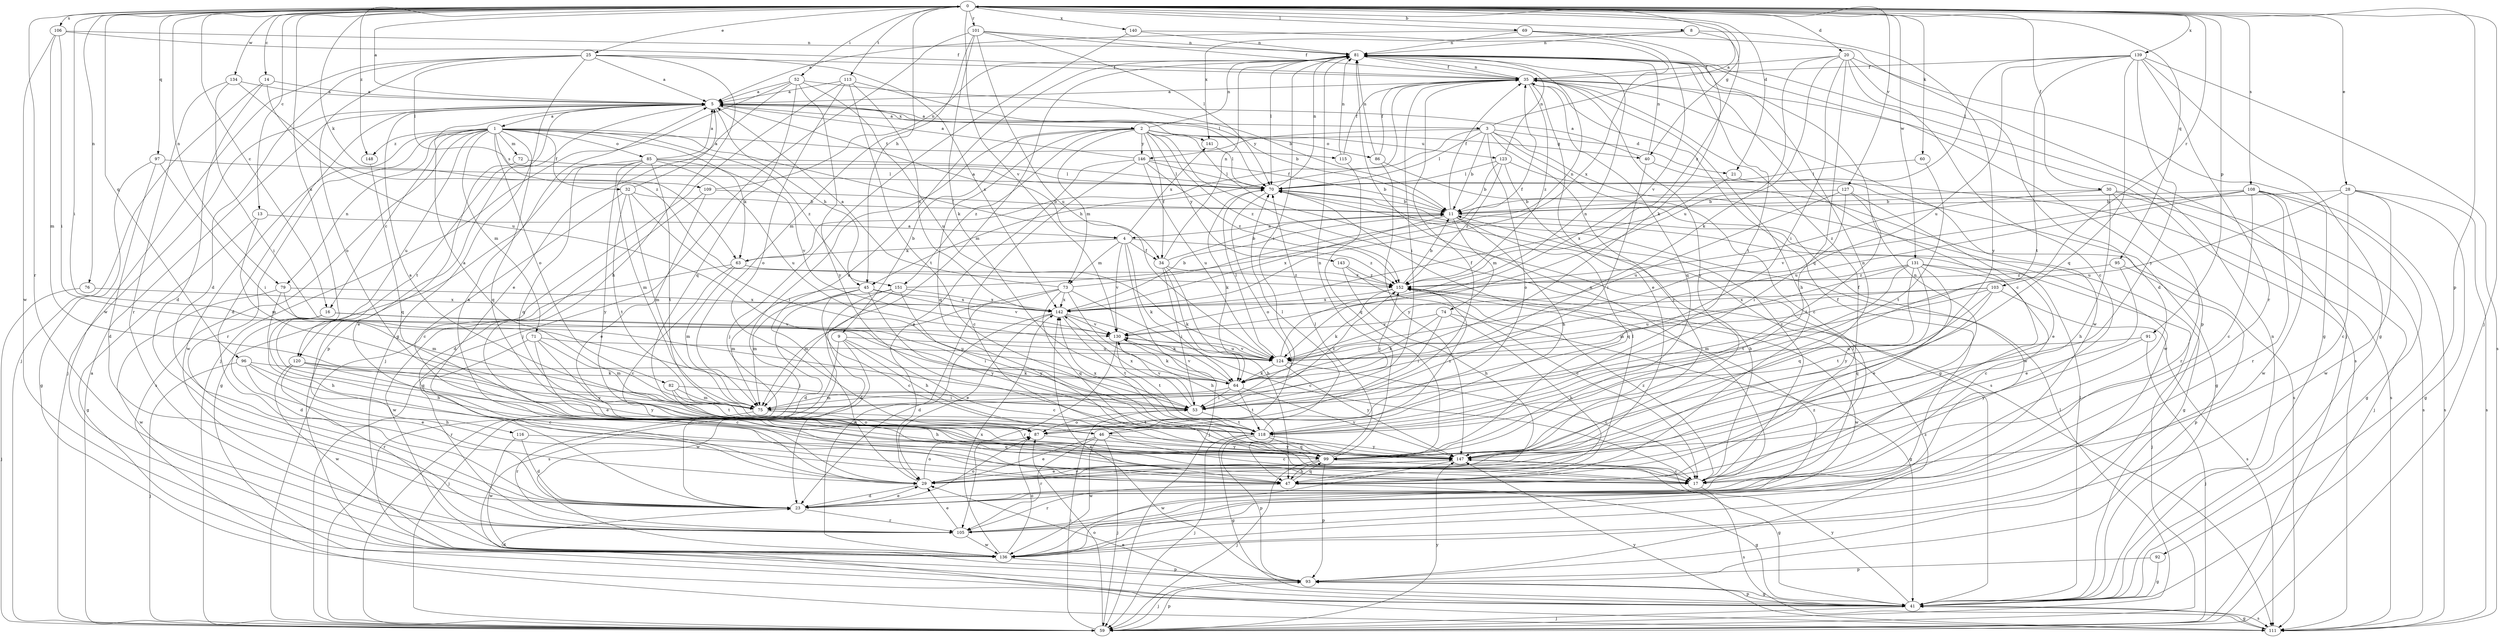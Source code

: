 strict digraph  {
0;
1;
2;
3;
4;
5;
8;
9;
11;
13;
14;
16;
17;
20;
21;
23;
25;
28;
29;
30;
32;
34;
35;
40;
41;
45;
46;
47;
52;
53;
59;
60;
63;
64;
69;
70;
71;
72;
73;
74;
75;
76;
79;
81;
82;
85;
86;
87;
91;
92;
93;
95;
96;
97;
99;
101;
103;
105;
106;
108;
109;
111;
113;
115;
116;
118;
120;
123;
124;
127;
130;
131;
134;
136;
139;
140;
141;
142;
143;
146;
147;
148;
151;
152;
0 -> 8  [label=b];
0 -> 13  [label=c];
0 -> 14  [label=c];
0 -> 16  [label=c];
0 -> 20  [label=d];
0 -> 21  [label=d];
0 -> 25  [label=e];
0 -> 28  [label=e];
0 -> 30  [label=f];
0 -> 40  [label=g];
0 -> 45  [label=h];
0 -> 52  [label=i];
0 -> 53  [label=i];
0 -> 59  [label=j];
0 -> 60  [label=k];
0 -> 63  [label=k];
0 -> 69  [label=l];
0 -> 76  [label=n];
0 -> 79  [label=n];
0 -> 91  [label=p];
0 -> 92  [label=p];
0 -> 95  [label=q];
0 -> 96  [label=q];
0 -> 97  [label=q];
0 -> 101  [label=r];
0 -> 103  [label=r];
0 -> 105  [label=r];
0 -> 106  [label=s];
0 -> 108  [label=s];
0 -> 113  [label=t];
0 -> 120  [label=u];
0 -> 127  [label=v];
0 -> 130  [label=v];
0 -> 131  [label=w];
0 -> 134  [label=w];
0 -> 139  [label=x];
0 -> 140  [label=x];
0 -> 148  [label=z];
1 -> 16  [label=c];
1 -> 32  [label=f];
1 -> 34  [label=f];
1 -> 63  [label=k];
1 -> 71  [label=m];
1 -> 72  [label=m];
1 -> 79  [label=n];
1 -> 82  [label=o];
1 -> 85  [label=o];
1 -> 99  [label=q];
1 -> 105  [label=r];
1 -> 109  [label=s];
1 -> 111  [label=s];
1 -> 115  [label=t];
1 -> 120  [label=u];
1 -> 136  [label=w];
1 -> 148  [label=z];
1 -> 151  [label=z];
2 -> 9  [label=b];
2 -> 34  [label=f];
2 -> 40  [label=g];
2 -> 41  [label=g];
2 -> 59  [label=j];
2 -> 73  [label=m];
2 -> 81  [label=n];
2 -> 86  [label=o];
2 -> 99  [label=q];
2 -> 111  [label=s];
2 -> 123  [label=u];
2 -> 143  [label=y];
2 -> 146  [label=y];
2 -> 151  [label=z];
2 -> 152  [label=z];
3 -> 0  [label=a];
3 -> 11  [label=b];
3 -> 17  [label=c];
3 -> 21  [label=d];
3 -> 45  [label=h];
3 -> 70  [label=l];
3 -> 87  [label=o];
3 -> 136  [label=w];
3 -> 146  [label=y];
3 -> 147  [label=y];
4 -> 34  [label=f];
4 -> 59  [label=j];
4 -> 63  [label=k];
4 -> 64  [label=k];
4 -> 73  [label=m];
4 -> 130  [label=v];
4 -> 141  [label=x];
4 -> 152  [label=z];
5 -> 0  [label=a];
5 -> 1  [label=a];
5 -> 2  [label=a];
5 -> 3  [label=a];
5 -> 4  [label=a];
5 -> 11  [label=b];
5 -> 23  [label=d];
5 -> 45  [label=h];
5 -> 59  [label=j];
5 -> 93  [label=p];
5 -> 116  [label=t];
5 -> 141  [label=x];
8 -> 81  [label=n];
8 -> 141  [label=x];
8 -> 147  [label=y];
8 -> 152  [label=z];
9 -> 17  [label=c];
9 -> 46  [label=h];
9 -> 59  [label=j];
9 -> 124  [label=u];
9 -> 136  [label=w];
11 -> 4  [label=a];
11 -> 35  [label=f];
11 -> 41  [label=g];
11 -> 46  [label=h];
11 -> 74  [label=m];
11 -> 99  [label=q];
11 -> 142  [label=x];
13 -> 4  [label=a];
13 -> 41  [label=g];
13 -> 75  [label=m];
14 -> 5  [label=a];
14 -> 23  [label=d];
14 -> 59  [label=j];
14 -> 124  [label=u];
16 -> 23  [label=d];
16 -> 47  [label=h];
16 -> 53  [label=i];
16 -> 99  [label=q];
16 -> 130  [label=v];
17 -> 11  [label=b];
17 -> 111  [label=s];
17 -> 152  [label=z];
20 -> 17  [label=c];
20 -> 23  [label=d];
20 -> 35  [label=f];
20 -> 41  [label=g];
20 -> 53  [label=i];
20 -> 64  [label=k];
20 -> 99  [label=q];
20 -> 124  [label=u];
21 -> 111  [label=s];
21 -> 142  [label=x];
23 -> 29  [label=e];
23 -> 35  [label=f];
23 -> 70  [label=l];
23 -> 81  [label=n];
23 -> 87  [label=o];
23 -> 105  [label=r];
25 -> 5  [label=a];
25 -> 23  [label=d];
25 -> 35  [label=f];
25 -> 41  [label=g];
25 -> 47  [label=h];
25 -> 70  [label=l];
25 -> 87  [label=o];
25 -> 136  [label=w];
25 -> 142  [label=x];
28 -> 11  [label=b];
28 -> 17  [label=c];
28 -> 41  [label=g];
28 -> 111  [label=s];
28 -> 124  [label=u];
28 -> 136  [label=w];
29 -> 23  [label=d];
29 -> 81  [label=n];
29 -> 87  [label=o];
29 -> 147  [label=y];
30 -> 11  [label=b];
30 -> 47  [label=h];
30 -> 59  [label=j];
30 -> 105  [label=r];
30 -> 111  [label=s];
30 -> 152  [label=z];
32 -> 5  [label=a];
32 -> 11  [label=b];
32 -> 17  [label=c];
32 -> 53  [label=i];
32 -> 75  [label=m];
32 -> 118  [label=t];
34 -> 11  [label=b];
34 -> 47  [label=h];
34 -> 53  [label=i];
34 -> 64  [label=k];
34 -> 81  [label=n];
34 -> 152  [label=z];
35 -> 5  [label=a];
35 -> 17  [label=c];
35 -> 29  [label=e];
35 -> 47  [label=h];
35 -> 53  [label=i];
35 -> 81  [label=n];
35 -> 99  [label=q];
35 -> 111  [label=s];
35 -> 136  [label=w];
35 -> 147  [label=y];
35 -> 152  [label=z];
40 -> 5  [label=a];
40 -> 41  [label=g];
40 -> 53  [label=i];
40 -> 81  [label=n];
41 -> 29  [label=e];
41 -> 59  [label=j];
41 -> 70  [label=l];
41 -> 81  [label=n];
41 -> 93  [label=p];
41 -> 111  [label=s];
41 -> 147  [label=y];
45 -> 17  [label=c];
45 -> 23  [label=d];
45 -> 75  [label=m];
45 -> 130  [label=v];
45 -> 142  [label=x];
45 -> 147  [label=y];
46 -> 5  [label=a];
46 -> 17  [label=c];
46 -> 29  [label=e];
46 -> 59  [label=j];
46 -> 70  [label=l];
46 -> 105  [label=r];
46 -> 136  [label=w];
46 -> 147  [label=y];
47 -> 5  [label=a];
47 -> 35  [label=f];
47 -> 41  [label=g];
47 -> 70  [label=l];
47 -> 81  [label=n];
47 -> 99  [label=q];
47 -> 105  [label=r];
52 -> 5  [label=a];
52 -> 11  [label=b];
52 -> 29  [label=e];
52 -> 59  [label=j];
52 -> 99  [label=q];
52 -> 124  [label=u];
52 -> 147  [label=y];
53 -> 87  [label=o];
53 -> 118  [label=t];
53 -> 130  [label=v];
53 -> 142  [label=x];
53 -> 152  [label=z];
59 -> 5  [label=a];
59 -> 53  [label=i];
59 -> 70  [label=l];
59 -> 87  [label=o];
59 -> 93  [label=p];
59 -> 147  [label=y];
60 -> 70  [label=l];
60 -> 118  [label=t];
63 -> 17  [label=c];
63 -> 35  [label=f];
63 -> 75  [label=m];
63 -> 136  [label=w];
63 -> 152  [label=z];
64 -> 53  [label=i];
64 -> 75  [label=m];
64 -> 118  [label=t];
64 -> 130  [label=v];
64 -> 147  [label=y];
69 -> 5  [label=a];
69 -> 59  [label=j];
69 -> 64  [label=k];
69 -> 81  [label=n];
69 -> 130  [label=v];
70 -> 11  [label=b];
70 -> 64  [label=k];
70 -> 81  [label=n];
70 -> 87  [label=o];
71 -> 29  [label=e];
71 -> 75  [label=m];
71 -> 105  [label=r];
71 -> 124  [label=u];
71 -> 147  [label=y];
72 -> 29  [label=e];
72 -> 70  [label=l];
73 -> 5  [label=a];
73 -> 17  [label=c];
73 -> 35  [label=f];
73 -> 47  [label=h];
73 -> 75  [label=m];
73 -> 99  [label=q];
73 -> 136  [label=w];
73 -> 142  [label=x];
74 -> 41  [label=g];
74 -> 47  [label=h];
74 -> 53  [label=i];
74 -> 64  [label=k];
74 -> 130  [label=v];
75 -> 5  [label=a];
75 -> 87  [label=o];
75 -> 105  [label=r];
75 -> 118  [label=t];
75 -> 152  [label=z];
76 -> 59  [label=j];
76 -> 142  [label=x];
79 -> 47  [label=h];
79 -> 75  [label=m];
79 -> 136  [label=w];
79 -> 142  [label=x];
81 -> 35  [label=f];
81 -> 53  [label=i];
81 -> 70  [label=l];
81 -> 75  [label=m];
81 -> 93  [label=p];
81 -> 118  [label=t];
82 -> 47  [label=h];
82 -> 53  [label=i];
82 -> 75  [label=m];
82 -> 118  [label=t];
85 -> 5  [label=a];
85 -> 41  [label=g];
85 -> 70  [label=l];
85 -> 75  [label=m];
85 -> 99  [label=q];
85 -> 118  [label=t];
85 -> 124  [label=u];
85 -> 130  [label=v];
85 -> 147  [label=y];
86 -> 35  [label=f];
86 -> 81  [label=n];
86 -> 136  [label=w];
86 -> 147  [label=y];
87 -> 35  [label=f];
87 -> 147  [label=y];
91 -> 59  [label=j];
91 -> 124  [label=u];
91 -> 147  [label=y];
92 -> 41  [label=g];
92 -> 93  [label=p];
93 -> 23  [label=d];
93 -> 41  [label=g];
93 -> 59  [label=j];
93 -> 142  [label=x];
93 -> 152  [label=z];
95 -> 29  [label=e];
95 -> 93  [label=p];
95 -> 152  [label=z];
96 -> 17  [label=c];
96 -> 29  [label=e];
96 -> 47  [label=h];
96 -> 59  [label=j];
96 -> 64  [label=k];
97 -> 23  [label=d];
97 -> 41  [label=g];
97 -> 53  [label=i];
97 -> 70  [label=l];
99 -> 17  [label=c];
99 -> 47  [label=h];
99 -> 59  [label=j];
99 -> 70  [label=l];
99 -> 81  [label=n];
99 -> 93  [label=p];
101 -> 35  [label=f];
101 -> 59  [label=j];
101 -> 64  [label=k];
101 -> 70  [label=l];
101 -> 75  [label=m];
101 -> 81  [label=n];
101 -> 124  [label=u];
103 -> 75  [label=m];
103 -> 99  [label=q];
103 -> 111  [label=s];
103 -> 118  [label=t];
103 -> 124  [label=u];
103 -> 142  [label=x];
105 -> 29  [label=e];
105 -> 136  [label=w];
105 -> 152  [label=z];
106 -> 35  [label=f];
106 -> 53  [label=i];
106 -> 75  [label=m];
106 -> 81  [label=n];
106 -> 136  [label=w];
108 -> 11  [label=b];
108 -> 17  [label=c];
108 -> 41  [label=g];
108 -> 105  [label=r];
108 -> 111  [label=s];
108 -> 124  [label=u];
108 -> 130  [label=v];
108 -> 136  [label=w];
109 -> 11  [label=b];
109 -> 23  [label=d];
109 -> 29  [label=e];
109 -> 81  [label=n];
111 -> 41  [label=g];
111 -> 147  [label=y];
113 -> 5  [label=a];
113 -> 59  [label=j];
113 -> 70  [label=l];
113 -> 87  [label=o];
113 -> 118  [label=t];
113 -> 142  [label=x];
115 -> 35  [label=f];
115 -> 81  [label=n];
115 -> 99  [label=q];
116 -> 23  [label=d];
116 -> 99  [label=q];
116 -> 136  [label=w];
118 -> 41  [label=g];
118 -> 59  [label=j];
118 -> 93  [label=p];
118 -> 99  [label=q];
118 -> 142  [label=x];
118 -> 147  [label=y];
118 -> 152  [label=z];
120 -> 17  [label=c];
120 -> 64  [label=k];
120 -> 105  [label=r];
120 -> 136  [label=w];
120 -> 147  [label=y];
123 -> 11  [label=b];
123 -> 17  [label=c];
123 -> 70  [label=l];
123 -> 81  [label=n];
123 -> 111  [label=s];
123 -> 152  [label=z];
124 -> 17  [label=c];
124 -> 64  [label=k];
124 -> 70  [label=l];
124 -> 81  [label=n];
124 -> 130  [label=v];
124 -> 147  [label=y];
127 -> 11  [label=b];
127 -> 29  [label=e];
127 -> 53  [label=i];
127 -> 118  [label=t];
127 -> 124  [label=u];
130 -> 64  [label=k];
130 -> 105  [label=r];
130 -> 118  [label=t];
130 -> 124  [label=u];
131 -> 17  [label=c];
131 -> 29  [label=e];
131 -> 59  [label=j];
131 -> 75  [label=m];
131 -> 99  [label=q];
131 -> 118  [label=t];
131 -> 147  [label=y];
131 -> 152  [label=z];
134 -> 5  [label=a];
134 -> 53  [label=i];
134 -> 105  [label=r];
134 -> 152  [label=z];
136 -> 87  [label=o];
136 -> 93  [label=p];
136 -> 142  [label=x];
139 -> 35  [label=f];
139 -> 41  [label=g];
139 -> 70  [label=l];
139 -> 99  [label=q];
139 -> 105  [label=r];
139 -> 111  [label=s];
139 -> 118  [label=t];
139 -> 124  [label=u];
139 -> 147  [label=y];
140 -> 59  [label=j];
140 -> 81  [label=n];
140 -> 142  [label=x];
141 -> 70  [label=l];
142 -> 11  [label=b];
142 -> 23  [label=d];
142 -> 29  [label=e];
142 -> 64  [label=k];
142 -> 118  [label=t];
142 -> 130  [label=v];
143 -> 17  [label=c];
143 -> 47  [label=h];
143 -> 152  [label=z];
146 -> 5  [label=a];
146 -> 11  [label=b];
146 -> 17  [label=c];
146 -> 29  [label=e];
146 -> 70  [label=l];
146 -> 124  [label=u];
146 -> 152  [label=z];
147 -> 29  [label=e];
147 -> 41  [label=g];
147 -> 81  [label=n];
147 -> 136  [label=w];
148 -> 99  [label=q];
151 -> 23  [label=d];
151 -> 75  [label=m];
151 -> 81  [label=n];
151 -> 111  [label=s];
151 -> 142  [label=x];
151 -> 147  [label=y];
152 -> 11  [label=b];
152 -> 64  [label=k];
152 -> 136  [label=w];
152 -> 142  [label=x];
}
